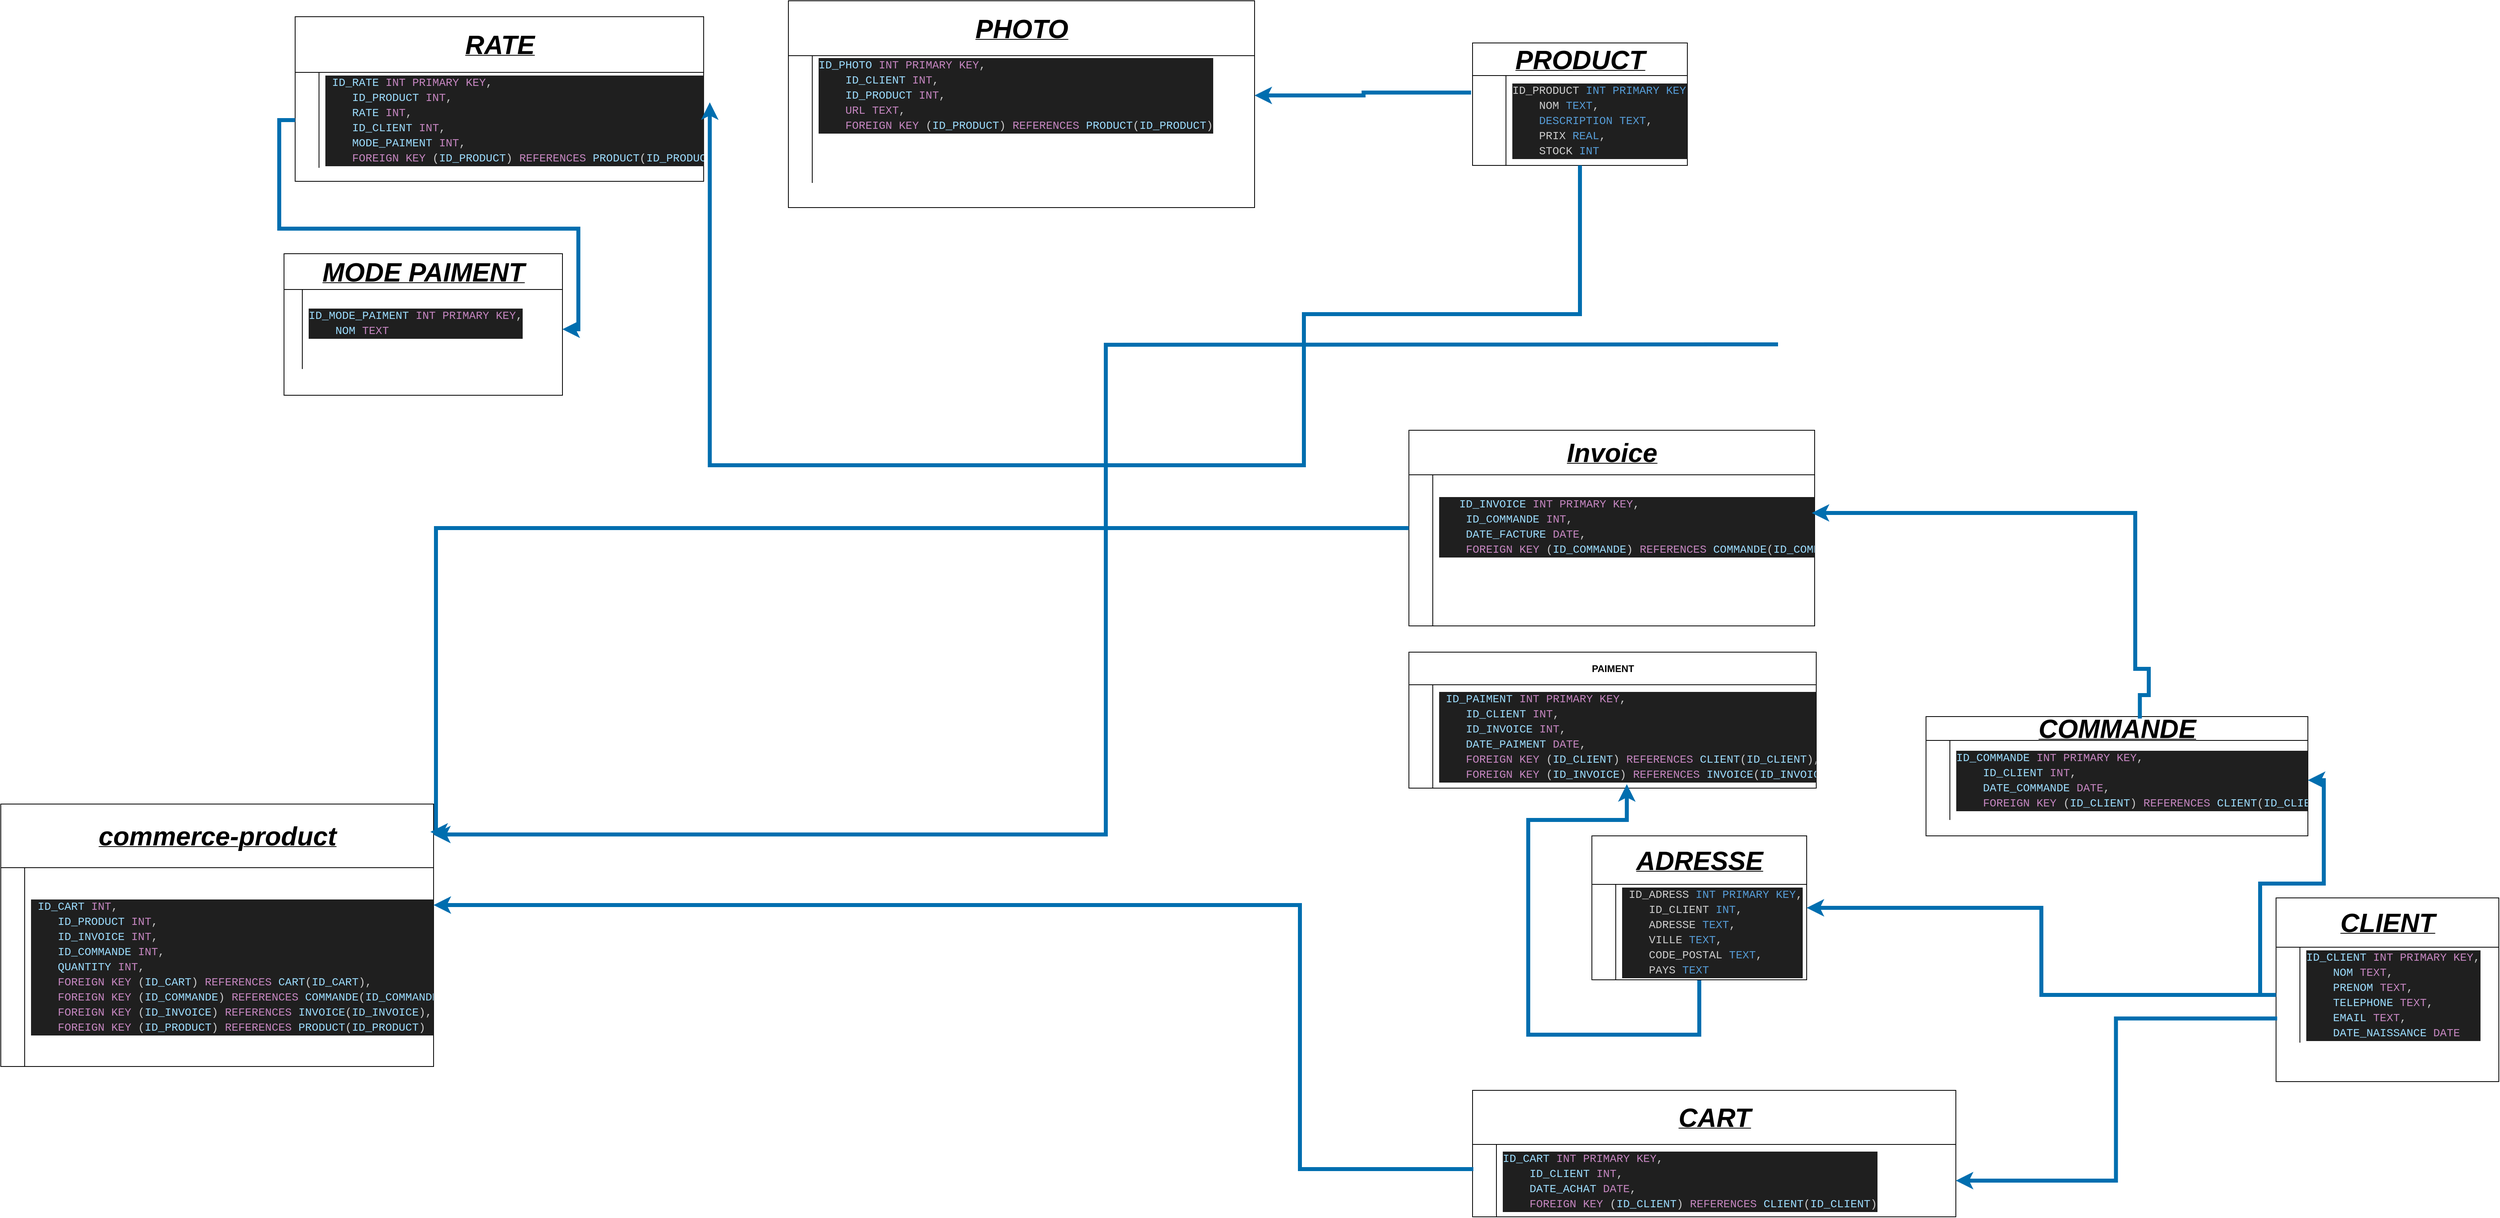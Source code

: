 <mxfile version="24.9.0">
  <diagram name="Page-1" id="jkGRrhL6is6etplA1ou-">
    <mxGraphModel dx="6066" dy="1950" grid="1" gridSize="10" guides="1" tooltips="1" connect="1" arrows="1" fold="1" page="1" pageScale="1" pageWidth="827" pageHeight="1169" math="0" shadow="0">
      <root>
        <mxCell id="0" />
        <mxCell id="1" parent="0" />
        <mxCell id="OiiSW6RC4-4PtO8-PXQO-1" value="PAIMENT" style="shape=table;startSize=41;container=1;collapsible=1;childLayout=tableLayout;fixedRows=1;rowLines=0;fontStyle=1;align=center;resizeLast=1;html=1;" vertex="1" parent="1">
          <mxGeometry x="-30" y="1329" width="512" height="171" as="geometry" />
        </mxCell>
        <mxCell id="OiiSW6RC4-4PtO8-PXQO-2" value="" style="shape=tableRow;horizontal=0;startSize=0;swimlaneHead=0;swimlaneBody=0;fillColor=none;collapsible=0;dropTarget=0;points=[[0,0.5],[1,0.5]];portConstraint=eastwest;top=0;left=0;right=0;bottom=0;" vertex="1" parent="OiiSW6RC4-4PtO8-PXQO-1">
          <mxGeometry y="41" width="512" height="130" as="geometry" />
        </mxCell>
        <mxCell id="OiiSW6RC4-4PtO8-PXQO-3" value="" style="shape=partialRectangle;connectable=0;fillColor=none;top=0;left=0;bottom=0;right=0;editable=1;overflow=hidden;whiteSpace=wrap;html=1;" vertex="1" parent="OiiSW6RC4-4PtO8-PXQO-2">
          <mxGeometry width="30" height="130" as="geometry">
            <mxRectangle width="30" height="130" as="alternateBounds" />
          </mxGeometry>
        </mxCell>
        <mxCell id="OiiSW6RC4-4PtO8-PXQO-4" value="&lt;div style=&quot;color: rgb(204, 204, 204); background-color: rgb(31, 31, 31); font-family: Consolas, &amp;quot;Courier New&amp;quot;, monospace; font-size: 14px; line-height: 19px; white-space: pre;&quot;&gt;&lt;div&gt;&amp;nbsp;&lt;span style=&quot;color: #9cdcfe;&quot;&gt;ID_PAIMENT&lt;/span&gt; &lt;span style=&quot;color: #c586c0;&quot;&gt;INT&lt;/span&gt; &lt;span style=&quot;color: #c586c0;&quot;&gt;PRIMARY&lt;/span&gt;&lt;span style=&quot;color: #569cd6;&quot;&gt; &lt;/span&gt;&lt;span style=&quot;color: #c586c0;&quot;&gt;KEY&lt;/span&gt;,&lt;/div&gt;&lt;div&gt;&amp;nbsp; &amp;nbsp; &lt;span style=&quot;color: #9cdcfe;&quot;&gt;ID_CLIENT&lt;/span&gt; &lt;span style=&quot;color: #c586c0;&quot;&gt;INT&lt;/span&gt;,&lt;/div&gt;&lt;div&gt;&amp;nbsp; &amp;nbsp; &lt;span style=&quot;color: #9cdcfe;&quot;&gt;ID_INVOICE&lt;/span&gt; &lt;span style=&quot;color: #c586c0;&quot;&gt;INT&lt;/span&gt;,&lt;/div&gt;&lt;div&gt;&amp;nbsp; &amp;nbsp; &lt;span style=&quot;color: #9cdcfe;&quot;&gt;DATE_PAIMENT&lt;/span&gt; &lt;span style=&quot;color: #c586c0;&quot;&gt;DATE&lt;/span&gt;,&lt;/div&gt;&lt;div&gt;&amp;nbsp; &amp;nbsp; &lt;span style=&quot;color: #c586c0;&quot;&gt;FOREIGN&lt;/span&gt;&lt;span style=&quot;color: #569cd6;&quot;&gt; &lt;/span&gt;&lt;span style=&quot;color: #c586c0;&quot;&gt;KEY&lt;/span&gt; (&lt;span style=&quot;color: #9cdcfe;&quot;&gt;ID_CLIENT&lt;/span&gt;) &lt;span style=&quot;color: #c586c0;&quot;&gt;REFERENCES&lt;/span&gt; &lt;span style=&quot;color: #9cdcfe;&quot;&gt;CLIENT&lt;/span&gt;(&lt;span style=&quot;color: #9cdcfe;&quot;&gt;ID_CLIENT&lt;/span&gt;),&lt;/div&gt;&lt;div&gt;&amp;nbsp; &amp;nbsp; &lt;span style=&quot;color: #c586c0;&quot;&gt;FOREIGN&lt;/span&gt;&lt;span style=&quot;color: #569cd6;&quot;&gt; &lt;/span&gt;&lt;span style=&quot;color: #c586c0;&quot;&gt;KEY&lt;/span&gt; (&lt;span style=&quot;color: #9cdcfe;&quot;&gt;ID_INVOICE&lt;/span&gt;) &lt;span style=&quot;color: #c586c0;&quot;&gt;REFERENCES&lt;/span&gt; &lt;span style=&quot;color: #9cdcfe;&quot;&gt;INVOICE&lt;/span&gt;(&lt;span style=&quot;color: #9cdcfe;&quot;&gt;ID_INVOICE&lt;/span&gt;)&lt;/div&gt;&lt;/div&gt;" style="shape=partialRectangle;connectable=0;fillColor=none;top=0;left=0;bottom=0;right=0;align=left;spacingLeft=6;overflow=hidden;whiteSpace=wrap;html=1;" vertex="1" parent="OiiSW6RC4-4PtO8-PXQO-2">
          <mxGeometry x="30" width="482" height="130" as="geometry">
            <mxRectangle width="482" height="130" as="alternateBounds" />
          </mxGeometry>
        </mxCell>
        <mxCell id="OiiSW6RC4-4PtO8-PXQO-5" value="&lt;i&gt;&lt;u&gt;&lt;font style=&quot;font-size: 33px;&quot;&gt;PRODUCT&lt;/font&gt;&lt;/u&gt;&lt;/i&gt;" style="shape=table;startSize=41;container=1;collapsible=1;childLayout=tableLayout;fixedRows=1;rowLines=0;fontStyle=1;align=center;resizeLast=1;html=1;" vertex="1" parent="1">
          <mxGeometry x="50" y="563" width="270" height="154" as="geometry" />
        </mxCell>
        <mxCell id="OiiSW6RC4-4PtO8-PXQO-6" value="" style="shape=tableRow;horizontal=0;startSize=0;swimlaneHead=0;swimlaneBody=0;fillColor=none;collapsible=0;dropTarget=0;points=[[0,0.5],[1,0.5]];portConstraint=eastwest;top=0;left=0;right=0;bottom=0;" vertex="1" parent="OiiSW6RC4-4PtO8-PXQO-5">
          <mxGeometry y="41" width="270" height="113" as="geometry" />
        </mxCell>
        <mxCell id="OiiSW6RC4-4PtO8-PXQO-7" value="" style="shape=partialRectangle;connectable=0;fillColor=none;top=0;left=0;bottom=0;right=0;editable=1;overflow=hidden;whiteSpace=wrap;html=1;" vertex="1" parent="OiiSW6RC4-4PtO8-PXQO-6">
          <mxGeometry width="42" height="113" as="geometry">
            <mxRectangle width="42" height="113" as="alternateBounds" />
          </mxGeometry>
        </mxCell>
        <mxCell id="OiiSW6RC4-4PtO8-PXQO-8" value="&lt;div style=&quot;color: rgb(204, 204, 204); background-color: rgb(31, 31, 31); font-family: Consolas, &amp;quot;Courier New&amp;quot;, monospace; font-size: 14px; line-height: 19px; white-space: pre;&quot;&gt;&lt;div&gt;ID_PRODUCT &lt;span style=&quot;color: #569cd6;&quot;&gt;INT&lt;/span&gt; &lt;span style=&quot;color: #569cd6;&quot;&gt;PRIMARY KEY&lt;/span&gt;,&lt;/div&gt;&lt;div&gt;&amp;nbsp; &amp;nbsp; NOM &lt;span style=&quot;color: #569cd6;&quot;&gt;TEXT&lt;/span&gt;,&lt;/div&gt;&lt;div&gt;&amp;nbsp; &amp;nbsp; &lt;span style=&quot;color: #569cd6;&quot;&gt;DESCRIPTION&lt;/span&gt; &lt;span style=&quot;color: #569cd6;&quot;&gt;TEXT&lt;/span&gt;,&lt;/div&gt;&lt;div&gt;&amp;nbsp; &amp;nbsp; PRIX &lt;span style=&quot;color: #569cd6;&quot;&gt;REAL&lt;/span&gt;,&lt;/div&gt;&lt;div&gt;&amp;nbsp; &amp;nbsp; STOCK &lt;span style=&quot;color: #569cd6;&quot;&gt;INT&lt;/span&gt;&lt;/div&gt;&lt;/div&gt;" style="shape=partialRectangle;connectable=0;fillColor=none;top=0;left=0;bottom=0;right=0;align=left;spacingLeft=6;overflow=hidden;whiteSpace=wrap;html=1;" vertex="1" parent="OiiSW6RC4-4PtO8-PXQO-6">
          <mxGeometry x="42" width="228" height="113" as="geometry">
            <mxRectangle width="228" height="113" as="alternateBounds" />
          </mxGeometry>
        </mxCell>
        <mxCell id="OiiSW6RC4-4PtO8-PXQO-19" value="&lt;i&gt;&lt;u&gt;&lt;font style=&quot;font-size: 33px;&quot;&gt;CART&lt;/font&gt;&lt;/u&gt;&lt;/i&gt;" style="shape=table;startSize=68;container=1;collapsible=1;childLayout=tableLayout;fixedRows=1;rowLines=0;fontStyle=1;align=center;resizeLast=1;html=1;" vertex="1" parent="1">
          <mxGeometry x="50" y="1880" width="607.5" height="159" as="geometry" />
        </mxCell>
        <mxCell id="OiiSW6RC4-4PtO8-PXQO-20" value="" style="shape=tableRow;horizontal=0;startSize=0;swimlaneHead=0;swimlaneBody=0;fillColor=none;collapsible=0;dropTarget=0;points=[[0,0.5],[1,0.5]];portConstraint=eastwest;top=0;left=0;right=0;bottom=0;" vertex="1" parent="OiiSW6RC4-4PtO8-PXQO-19">
          <mxGeometry y="68" width="607.5" height="91" as="geometry" />
        </mxCell>
        <mxCell id="OiiSW6RC4-4PtO8-PXQO-21" value="" style="shape=partialRectangle;connectable=0;fillColor=none;top=0;left=0;bottom=0;right=0;editable=1;overflow=hidden;whiteSpace=wrap;html=1;" vertex="1" parent="OiiSW6RC4-4PtO8-PXQO-20">
          <mxGeometry width="30" height="91" as="geometry">
            <mxRectangle width="30" height="91" as="alternateBounds" />
          </mxGeometry>
        </mxCell>
        <mxCell id="OiiSW6RC4-4PtO8-PXQO-22" value="&lt;div style=&quot;color: rgb(204, 204, 204); background-color: rgb(31, 31, 31); font-family: Consolas, &amp;quot;Courier New&amp;quot;, monospace; font-size: 14px; line-height: 19px; white-space: pre;&quot;&gt;&lt;div&gt;&lt;span style=&quot;color: #9cdcfe;&quot;&gt;ID_CART&lt;/span&gt; &lt;span style=&quot;color: #c586c0;&quot;&gt;INT&lt;/span&gt; &lt;span style=&quot;color: #c586c0;&quot;&gt;PRIMARY&lt;/span&gt;&lt;span style=&quot;color: #569cd6;&quot;&gt; &lt;/span&gt;&lt;span style=&quot;color: #c586c0;&quot;&gt;KEY&lt;/span&gt;,&lt;/div&gt;&lt;div&gt;&amp;nbsp; &amp;nbsp; &lt;span style=&quot;color: #9cdcfe;&quot;&gt;ID_CLIENT&lt;/span&gt; &lt;span style=&quot;color: #c586c0;&quot;&gt;INT&lt;/span&gt;,&lt;/div&gt;&lt;div&gt;&amp;nbsp; &amp;nbsp; &lt;span style=&quot;color: #9cdcfe;&quot;&gt;DATE_ACHAT&lt;/span&gt; &lt;span style=&quot;color: #c586c0;&quot;&gt;DATE&lt;/span&gt;,&lt;/div&gt;&lt;div&gt;&amp;nbsp; &amp;nbsp; &lt;span style=&quot;color: #c586c0;&quot;&gt;FOREIGN&lt;/span&gt;&lt;span style=&quot;color: #569cd6;&quot;&gt; &lt;/span&gt;&lt;span style=&quot;color: #c586c0;&quot;&gt;KEY&lt;/span&gt; (&lt;span style=&quot;color: #9cdcfe;&quot;&gt;ID_CLIENT&lt;/span&gt;) &lt;span style=&quot;color: #c586c0;&quot;&gt;REFERENCES&lt;/span&gt; &lt;span style=&quot;color: #9cdcfe;&quot;&gt;CLIENT&lt;/span&gt;(&lt;span style=&quot;color: #9cdcfe;&quot;&gt;ID_CLIENT&lt;/span&gt;)&lt;/div&gt;&lt;/div&gt;" style="shape=partialRectangle;connectable=0;fillColor=none;top=0;left=0;bottom=0;right=0;align=left;spacingLeft=6;overflow=hidden;whiteSpace=wrap;html=1;" vertex="1" parent="OiiSW6RC4-4PtO8-PXQO-20">
          <mxGeometry x="30" width="577.5" height="91" as="geometry">
            <mxRectangle width="577.5" height="91" as="alternateBounds" />
          </mxGeometry>
        </mxCell>
        <mxCell id="OiiSW6RC4-4PtO8-PXQO-23" value="&lt;i&gt;&lt;u&gt;&lt;font style=&quot;font-size: 33px;&quot;&gt;CLIENT&lt;/font&gt;&lt;/u&gt;&lt;/i&gt;" style="shape=table;startSize=62;container=1;collapsible=1;childLayout=tableLayout;fixedRows=1;rowLines=0;fontStyle=1;align=center;resizeLast=1;html=1;" vertex="1" parent="1">
          <mxGeometry x="1060" y="1638" width="280" height="231" as="geometry" />
        </mxCell>
        <mxCell id="OiiSW6RC4-4PtO8-PXQO-24" value="" style="shape=tableRow;horizontal=0;startSize=0;swimlaneHead=0;swimlaneBody=0;fillColor=none;collapsible=0;dropTarget=0;points=[[0,0.5],[1,0.5]];portConstraint=eastwest;top=0;left=0;right=0;bottom=0;" vertex="1" parent="OiiSW6RC4-4PtO8-PXQO-23">
          <mxGeometry y="62" width="280" height="120" as="geometry" />
        </mxCell>
        <mxCell id="OiiSW6RC4-4PtO8-PXQO-25" value="" style="shape=partialRectangle;connectable=0;fillColor=none;top=0;left=0;bottom=0;right=0;editable=1;overflow=hidden;whiteSpace=wrap;html=1;" vertex="1" parent="OiiSW6RC4-4PtO8-PXQO-24">
          <mxGeometry width="30" height="120" as="geometry">
            <mxRectangle width="30" height="120" as="alternateBounds" />
          </mxGeometry>
        </mxCell>
        <mxCell id="OiiSW6RC4-4PtO8-PXQO-26" value="&lt;div style=&quot;color: rgb(204, 204, 204); background-color: rgb(31, 31, 31); font-family: Consolas, &amp;quot;Courier New&amp;quot;, monospace; font-size: 14px; line-height: 19px; white-space: pre;&quot;&gt;&lt;div&gt;&lt;span style=&quot;color: #9cdcfe;&quot;&gt;ID_CLIENT&lt;/span&gt; &lt;span style=&quot;color: #c586c0;&quot;&gt;INT&lt;/span&gt; &lt;span style=&quot;color: #c586c0;&quot;&gt;PRIMARY&lt;/span&gt;&lt;span style=&quot;color: #569cd6;&quot;&gt; &lt;/span&gt;&lt;span style=&quot;color: #c586c0;&quot;&gt;KEY&lt;/span&gt;,&lt;/div&gt;&lt;div&gt;&amp;nbsp; &amp;nbsp; &lt;span style=&quot;color: #9cdcfe;&quot;&gt;NOM&lt;/span&gt; &lt;span style=&quot;color: #c586c0;&quot;&gt;TEXT&lt;/span&gt;,&lt;/div&gt;&lt;div&gt;&amp;nbsp; &amp;nbsp; &lt;span style=&quot;color: #9cdcfe;&quot;&gt;PRENOM&lt;/span&gt; &lt;span style=&quot;color: #c586c0;&quot;&gt;TEXT&lt;/span&gt;,&lt;/div&gt;&lt;div&gt;&amp;nbsp; &amp;nbsp; &lt;span style=&quot;color: #9cdcfe;&quot;&gt;TELEPHONE&lt;/span&gt; &lt;span style=&quot;color: #c586c0;&quot;&gt;TEXT&lt;/span&gt;,&lt;/div&gt;&lt;div&gt;&amp;nbsp; &amp;nbsp; &lt;span style=&quot;color: #9cdcfe;&quot;&gt;EMAIL&lt;/span&gt; &lt;span style=&quot;color: #c586c0;&quot;&gt;TEXT&lt;/span&gt;,&lt;/div&gt;&lt;div&gt;&amp;nbsp; &amp;nbsp; &lt;span style=&quot;color: #9cdcfe;&quot;&gt;DATE_NAISSANCE&lt;/span&gt; &lt;span style=&quot;color: #c586c0;&quot;&gt;DATE&lt;/span&gt;&lt;/div&gt;&lt;/div&gt;" style="shape=partialRectangle;connectable=0;fillColor=none;top=0;left=0;bottom=0;right=0;align=left;spacingLeft=6;overflow=hidden;whiteSpace=wrap;html=1;" vertex="1" parent="OiiSW6RC4-4PtO8-PXQO-24">
          <mxGeometry x="30" width="250" height="120" as="geometry">
            <mxRectangle width="250" height="120" as="alternateBounds" />
          </mxGeometry>
        </mxCell>
        <mxCell id="OiiSW6RC4-4PtO8-PXQO-27" value="&lt;i&gt;&lt;u&gt;&lt;font style=&quot;font-size: 33px;&quot;&gt;RATE&lt;/font&gt;&lt;/u&gt;&lt;/i&gt;" style="shape=table;startSize=70;container=1;collapsible=1;childLayout=tableLayout;fixedRows=1;rowLines=0;fontStyle=1;align=center;resizeLast=1;html=1;" vertex="1" parent="1">
          <mxGeometry x="-1430" y="530" width="513.5" height="207" as="geometry" />
        </mxCell>
        <mxCell id="OiiSW6RC4-4PtO8-PXQO-28" value="" style="shape=tableRow;horizontal=0;startSize=0;swimlaneHead=0;swimlaneBody=0;fillColor=none;collapsible=0;dropTarget=0;points=[[0,0.5],[1,0.5]];portConstraint=eastwest;top=0;left=0;right=0;bottom=0;" vertex="1" parent="OiiSW6RC4-4PtO8-PXQO-27">
          <mxGeometry y="70" width="513.5" height="120" as="geometry" />
        </mxCell>
        <mxCell id="OiiSW6RC4-4PtO8-PXQO-29" value="" style="shape=partialRectangle;connectable=0;fillColor=none;top=0;left=0;bottom=0;right=0;editable=1;overflow=hidden;whiteSpace=wrap;html=1;" vertex="1" parent="OiiSW6RC4-4PtO8-PXQO-28">
          <mxGeometry width="30" height="120" as="geometry">
            <mxRectangle width="30" height="120" as="alternateBounds" />
          </mxGeometry>
        </mxCell>
        <mxCell id="OiiSW6RC4-4PtO8-PXQO-30" value="&lt;div style=&quot;color: rgb(204, 204, 204); background-color: rgb(31, 31, 31); font-family: Consolas, &amp;quot;Courier New&amp;quot;, monospace; font-size: 14px; line-height: 19px; white-space: pre;&quot;&gt;&lt;div&gt;&amp;nbsp;&lt;span style=&quot;color: #9cdcfe;&quot;&gt;ID_RATE&lt;/span&gt; &lt;span style=&quot;color: #c586c0;&quot;&gt;INT&lt;/span&gt; &lt;span style=&quot;color: #c586c0;&quot;&gt;PRIMARY&lt;/span&gt;&lt;span style=&quot;color: #569cd6;&quot;&gt; &lt;/span&gt;&lt;span style=&quot;color: #c586c0;&quot;&gt;KEY&lt;/span&gt;,&lt;/div&gt;&lt;div&gt;&amp;nbsp; &amp;nbsp; &lt;span style=&quot;color: #9cdcfe;&quot;&gt;ID_PRODUCT&lt;/span&gt; &lt;span style=&quot;color: #c586c0;&quot;&gt;INT&lt;/span&gt;,&lt;/div&gt;&lt;div&gt;&amp;nbsp; &amp;nbsp; &lt;span style=&quot;color: #9cdcfe;&quot;&gt;RATE&lt;/span&gt; &lt;span style=&quot;color: #c586c0;&quot;&gt;INT&lt;/span&gt;,&lt;/div&gt;&lt;div&gt;&amp;nbsp; &amp;nbsp; &lt;span style=&quot;color: #9cdcfe;&quot;&gt;ID_CLIENT&lt;/span&gt; &lt;span style=&quot;color: #c586c0;&quot;&gt;INT&lt;/span&gt;,&lt;/div&gt;&lt;div&gt;&amp;nbsp; &amp;nbsp; &lt;span style=&quot;color: #9cdcfe;&quot;&gt;MODE_PAIMENT&lt;/span&gt; &lt;span style=&quot;color: #c586c0;&quot;&gt;INT&lt;/span&gt;,&lt;/div&gt;&lt;div&gt;&amp;nbsp; &amp;nbsp; &lt;span style=&quot;color: #c586c0;&quot;&gt;FOREIGN&lt;/span&gt;&lt;span style=&quot;color: #569cd6;&quot;&gt; &lt;/span&gt;&lt;span style=&quot;color: #c586c0;&quot;&gt;KEY&lt;/span&gt; (&lt;span style=&quot;color: #9cdcfe;&quot;&gt;ID_PRODUCT&lt;/span&gt;) &lt;span style=&quot;color: #c586c0;&quot;&gt;REFERENCES&lt;/span&gt; &lt;span style=&quot;color: #9cdcfe;&quot;&gt;PRODUCT&lt;/span&gt;(&lt;span style=&quot;color: #9cdcfe;&quot;&gt;ID_PRODUCT&lt;/span&gt;)&lt;/div&gt;&lt;/div&gt;" style="shape=partialRectangle;connectable=0;fillColor=none;top=0;left=0;bottom=0;right=0;align=left;spacingLeft=6;overflow=hidden;whiteSpace=wrap;html=1;" vertex="1" parent="OiiSW6RC4-4PtO8-PXQO-28">
          <mxGeometry x="30" width="483.5" height="120" as="geometry">
            <mxRectangle width="483.5" height="120" as="alternateBounds" />
          </mxGeometry>
        </mxCell>
        <mxCell id="OiiSW6RC4-4PtO8-PXQO-35" value="&lt;i&gt;&lt;u&gt;&lt;font style=&quot;font-size: 33px;&quot;&gt;MODE PAIMENT&lt;/font&gt;&lt;/u&gt;&lt;/i&gt;" style="shape=table;startSize=45;container=1;collapsible=1;childLayout=tableLayout;fixedRows=1;rowLines=0;fontStyle=1;align=center;resizeLast=1;html=1;" vertex="1" parent="1">
          <mxGeometry x="-1444" y="828" width="350" height="178" as="geometry" />
        </mxCell>
        <mxCell id="OiiSW6RC4-4PtO8-PXQO-36" value="" style="shape=tableRow;horizontal=0;startSize=0;swimlaneHead=0;swimlaneBody=0;fillColor=none;collapsible=0;dropTarget=0;points=[[0,0.5],[1,0.5]];portConstraint=eastwest;top=0;left=0;right=0;bottom=0;" vertex="1" parent="OiiSW6RC4-4PtO8-PXQO-35">
          <mxGeometry y="45" width="350" height="100" as="geometry" />
        </mxCell>
        <mxCell id="OiiSW6RC4-4PtO8-PXQO-37" value="" style="shape=partialRectangle;connectable=0;fillColor=none;top=0;left=0;bottom=0;right=0;editable=1;overflow=hidden;whiteSpace=wrap;html=1;" vertex="1" parent="OiiSW6RC4-4PtO8-PXQO-36">
          <mxGeometry width="23" height="100" as="geometry">
            <mxRectangle width="23" height="100" as="alternateBounds" />
          </mxGeometry>
        </mxCell>
        <mxCell id="OiiSW6RC4-4PtO8-PXQO-38" value="&#xa;&lt;div style=&quot;color: #cccccc;background-color: #1f1f1f;font-family: Consolas, &#39;Courier New&#39;, monospace;font-weight: normal;font-size: 14px;line-height: 19px;white-space: pre;&quot;&gt;&lt;div&gt;&lt;span style=&quot;color: #9cdcfe;&quot;&gt;ID_MODE_PAIMENT&lt;/span&gt;&lt;span style=&quot;color: #cccccc;&quot;&gt; &lt;/span&gt;&lt;span style=&quot;color: #c586c0;&quot;&gt;INT&lt;/span&gt;&lt;span style=&quot;color: #cccccc;&quot;&gt; &lt;/span&gt;&lt;span style=&quot;color: #c586c0;&quot;&gt;PRIMARY&lt;/span&gt;&lt;span style=&quot;color: #569cd6;&quot;&gt; &lt;/span&gt;&lt;span style=&quot;color: #c586c0;&quot;&gt;KEY&lt;/span&gt;&lt;span style=&quot;color: #cccccc;&quot;&gt;,&lt;/span&gt;&lt;/div&gt;&lt;div&gt;&lt;span style=&quot;color: #cccccc;&quot;&gt;&amp;nbsp; &amp;nbsp; &lt;/span&gt;&lt;span style=&quot;color: #9cdcfe;&quot;&gt;NOM&lt;/span&gt;&lt;span style=&quot;color: #cccccc;&quot;&gt; &lt;/span&gt;&lt;span style=&quot;color: #c586c0;&quot;&gt;TEXT&lt;/span&gt;&lt;/div&gt;&lt;/div&gt;&#xa;&#xa;" style="shape=partialRectangle;connectable=0;fillColor=none;top=0;left=0;bottom=0;right=0;align=left;spacingLeft=6;overflow=hidden;whiteSpace=wrap;html=1;" vertex="1" parent="OiiSW6RC4-4PtO8-PXQO-36">
          <mxGeometry x="23" width="327" height="100" as="geometry">
            <mxRectangle width="327" height="100" as="alternateBounds" />
          </mxGeometry>
        </mxCell>
        <mxCell id="OiiSW6RC4-4PtO8-PXQO-39" value="&lt;i&gt;&lt;u&gt;&lt;font style=&quot;font-size: 33px;&quot;&gt;COMMANDE&lt;/font&gt;&lt;/u&gt;&lt;/i&gt;" style="shape=table;startSize=30;container=1;collapsible=1;childLayout=tableLayout;fixedRows=1;rowLines=0;fontStyle=1;align=center;resizeLast=1;html=1;" vertex="1" parent="1">
          <mxGeometry x="620" y="1410" width="480" height="150" as="geometry" />
        </mxCell>
        <mxCell id="OiiSW6RC4-4PtO8-PXQO-40" value="" style="shape=tableRow;horizontal=0;startSize=0;swimlaneHead=0;swimlaneBody=0;fillColor=none;collapsible=0;dropTarget=0;points=[[0,0.5],[1,0.5]];portConstraint=eastwest;top=0;left=0;right=0;bottom=0;" vertex="1" parent="OiiSW6RC4-4PtO8-PXQO-39">
          <mxGeometry y="30" width="480" height="100" as="geometry" />
        </mxCell>
        <mxCell id="OiiSW6RC4-4PtO8-PXQO-41" value="" style="shape=partialRectangle;connectable=0;fillColor=none;top=0;left=0;bottom=0;right=0;editable=1;overflow=hidden;whiteSpace=wrap;html=1;" vertex="1" parent="OiiSW6RC4-4PtO8-PXQO-40">
          <mxGeometry width="30" height="100" as="geometry">
            <mxRectangle width="30" height="100" as="alternateBounds" />
          </mxGeometry>
        </mxCell>
        <mxCell id="OiiSW6RC4-4PtO8-PXQO-42" value="&lt;div style=&quot;color: rgb(204, 204, 204); background-color: rgb(31, 31, 31); font-family: Consolas, &amp;quot;Courier New&amp;quot;, monospace; font-size: 14px; line-height: 19px; white-space: pre;&quot;&gt;&lt;div&gt;&lt;span style=&quot;color: #9cdcfe;&quot;&gt;ID_COMMANDE&lt;/span&gt; &lt;span style=&quot;color: #c586c0;&quot;&gt;INT&lt;/span&gt; &lt;span style=&quot;color: #c586c0;&quot;&gt;PRIMARY&lt;/span&gt;&lt;span style=&quot;color: #569cd6;&quot;&gt; &lt;/span&gt;&lt;span style=&quot;color: #c586c0;&quot;&gt;KEY&lt;/span&gt;,&lt;/div&gt;&lt;div&gt;&amp;nbsp; &amp;nbsp; &lt;span style=&quot;color: #9cdcfe;&quot;&gt;ID_CLIENT&lt;/span&gt; &lt;span style=&quot;color: #c586c0;&quot;&gt;INT&lt;/span&gt;,&lt;/div&gt;&lt;div&gt;&amp;nbsp; &amp;nbsp; &lt;span style=&quot;color: #9cdcfe;&quot;&gt;DATE_COMMANDE&lt;/span&gt; &lt;span style=&quot;color: #c586c0;&quot;&gt;DATE&lt;/span&gt;,&lt;/div&gt;&lt;div&gt;&amp;nbsp; &amp;nbsp; &lt;span style=&quot;color: #c586c0;&quot;&gt;FOREIGN&lt;/span&gt;&lt;span style=&quot;color: #569cd6;&quot;&gt; &lt;/span&gt;&lt;span style=&quot;color: #c586c0;&quot;&gt;KEY&lt;/span&gt; (&lt;span style=&quot;color: #9cdcfe;&quot;&gt;ID_CLIENT&lt;/span&gt;) &lt;span style=&quot;color: #c586c0;&quot;&gt;REFERENCES&lt;/span&gt; &lt;span style=&quot;color: #9cdcfe;&quot;&gt;CLIENT&lt;/span&gt;(&lt;span style=&quot;color: #9cdcfe;&quot;&gt;ID_CLIENT&lt;/span&gt;)&lt;/div&gt;&lt;/div&gt;" style="shape=partialRectangle;connectable=0;fillColor=none;top=0;left=0;bottom=0;right=0;align=left;spacingLeft=6;overflow=hidden;whiteSpace=wrap;html=1;" vertex="1" parent="OiiSW6RC4-4PtO8-PXQO-40">
          <mxGeometry x="30" width="450" height="100" as="geometry">
            <mxRectangle width="450" height="100" as="alternateBounds" />
          </mxGeometry>
        </mxCell>
        <mxCell id="OiiSW6RC4-4PtO8-PXQO-43" style="edgeStyle=orthogonalEdgeStyle;rounded=0;orthogonalLoop=1;jettySize=auto;html=1;entryX=0.535;entryY=0.962;entryDx=0;entryDy=0;fillColor=#1ba1e2;strokeColor=#006EAF;strokeWidth=5;entryPerimeter=0;" edge="1" parent="1" target="OiiSW6RC4-4PtO8-PXQO-2" source="OiiSW6RC4-4PtO8-PXQO-32">
          <mxGeometry relative="1" as="geometry">
            <mxPoint x="1593" y="2164" as="sourcePoint" />
            <mxPoint x="-1096" y="2163.5" as="targetPoint" />
            <Array as="points">
              <mxPoint x="335" y="1810" />
              <mxPoint x="120" y="1810" />
              <mxPoint x="120" y="1540" />
              <mxPoint x="244" y="1540" />
            </Array>
          </mxGeometry>
        </mxCell>
        <mxCell id="OiiSW6RC4-4PtO8-PXQO-44" style="edgeStyle=orthogonalEdgeStyle;rounded=0;orthogonalLoop=1;jettySize=auto;html=1;entryX=1;entryY=0.5;entryDx=0;entryDy=0;exitX=0.005;exitY=0.747;exitDx=0;exitDy=0;exitPerimeter=0;fillColor=#1ba1e2;strokeColor=#006EAF;strokeWidth=5;" edge="1" parent="1" source="OiiSW6RC4-4PtO8-PXQO-24" target="OiiSW6RC4-4PtO8-PXQO-20">
          <mxGeometry relative="1" as="geometry" />
        </mxCell>
        <mxCell id="OiiSW6RC4-4PtO8-PXQO-45" value="&lt;i&gt;&lt;u&gt;&lt;font style=&quot;font-size: 33px;&quot;&gt;commerce-product&lt;/font&gt;&lt;/u&gt;&lt;/i&gt;" style="shape=table;startSize=80;container=1;collapsible=1;childLayout=tableLayout;fixedRows=1;rowLines=0;fontStyle=1;align=center;resizeLast=1;html=1;" vertex="1" parent="1">
          <mxGeometry x="-1800" y="1520" width="544" height="330" as="geometry" />
        </mxCell>
        <mxCell id="OiiSW6RC4-4PtO8-PXQO-46" value="" style="shape=tableRow;horizontal=0;startSize=0;swimlaneHead=0;swimlaneBody=0;fillColor=none;collapsible=0;dropTarget=0;points=[[0,0.5],[1,0.5]];portConstraint=eastwest;top=0;left=0;right=0;bottom=0;" vertex="1" parent="OiiSW6RC4-4PtO8-PXQO-45">
          <mxGeometry y="80" width="544" height="250" as="geometry" />
        </mxCell>
        <mxCell id="OiiSW6RC4-4PtO8-PXQO-47" value="" style="shape=partialRectangle;connectable=0;fillColor=none;top=0;left=0;bottom=0;right=0;editable=1;overflow=hidden;whiteSpace=wrap;html=1;" vertex="1" parent="OiiSW6RC4-4PtO8-PXQO-46">
          <mxGeometry width="30" height="250" as="geometry">
            <mxRectangle width="30" height="250" as="alternateBounds" />
          </mxGeometry>
        </mxCell>
        <mxCell id="OiiSW6RC4-4PtO8-PXQO-48" value="&lt;div style=&quot;color: rgb(204, 204, 204); background-color: rgb(31, 31, 31); font-family: Consolas, &amp;quot;Courier New&amp;quot;, monospace; font-size: 14px; line-height: 19px; white-space: pre;&quot;&gt;&lt;div&gt;&amp;nbsp;&lt;span style=&quot;color: #9cdcfe;&quot;&gt;ID_CART&lt;/span&gt; &lt;span style=&quot;color: #c586c0;&quot;&gt;INT&lt;/span&gt;,&lt;/div&gt;&lt;div&gt;&amp;nbsp; &amp;nbsp; &lt;span style=&quot;color: #9cdcfe;&quot;&gt;ID_PRODUCT&lt;/span&gt; &lt;span style=&quot;color: #c586c0;&quot;&gt;INT&lt;/span&gt;,&lt;/div&gt;&lt;div&gt;&amp;nbsp; &amp;nbsp; &lt;span style=&quot;color: #9cdcfe;&quot;&gt;ID_INVOICE&lt;/span&gt; &lt;span style=&quot;color: #c586c0;&quot;&gt;INT&lt;/span&gt;,&lt;/div&gt;&lt;div&gt;&amp;nbsp; &amp;nbsp; &lt;span style=&quot;color: #9cdcfe;&quot;&gt;ID_COMMANDE&lt;/span&gt; &lt;span style=&quot;color: #c586c0;&quot;&gt;INT&lt;/span&gt;,&lt;/div&gt;&lt;div&gt;&amp;nbsp; &amp;nbsp; &lt;span style=&quot;color: #9cdcfe;&quot;&gt;QUANTITY&lt;/span&gt; &lt;span style=&quot;color: #c586c0;&quot;&gt;INT&lt;/span&gt;,&lt;/div&gt;&lt;div&gt;&amp;nbsp; &amp;nbsp; &lt;span style=&quot;color: #c586c0;&quot;&gt;FOREIGN&lt;/span&gt;&lt;span style=&quot;color: #569cd6;&quot;&gt; &lt;/span&gt;&lt;span style=&quot;color: #c586c0;&quot;&gt;KEY&lt;/span&gt; (&lt;span style=&quot;color: #9cdcfe;&quot;&gt;ID_CART&lt;/span&gt;) &lt;span style=&quot;color: #c586c0;&quot;&gt;REFERENCES&lt;/span&gt; &lt;span style=&quot;color: #9cdcfe;&quot;&gt;CART&lt;/span&gt;(&lt;span style=&quot;color: #9cdcfe;&quot;&gt;ID_CART&lt;/span&gt;),&lt;/div&gt;&lt;div&gt;&amp;nbsp; &amp;nbsp; &lt;span style=&quot;color: #c586c0;&quot;&gt;FOREIGN&lt;/span&gt;&lt;span style=&quot;color: #569cd6;&quot;&gt; &lt;/span&gt;&lt;span style=&quot;color: #c586c0;&quot;&gt;KEY&lt;/span&gt; (&lt;span style=&quot;color: #9cdcfe;&quot;&gt;ID_COMMANDE&lt;/span&gt;) &lt;span style=&quot;color: #c586c0;&quot;&gt;REFERENCES&lt;/span&gt; &lt;span style=&quot;color: #9cdcfe;&quot;&gt;COMMANDE&lt;/span&gt;(&lt;span style=&quot;color: #9cdcfe;&quot;&gt;ID_COMMANDE&lt;/span&gt;),&lt;/div&gt;&lt;div&gt;&amp;nbsp; &amp;nbsp; &lt;span style=&quot;color: #c586c0;&quot;&gt;FOREIGN&lt;/span&gt;&lt;span style=&quot;color: #569cd6;&quot;&gt; &lt;/span&gt;&lt;span style=&quot;color: #c586c0;&quot;&gt;KEY&lt;/span&gt; (&lt;span style=&quot;color: #9cdcfe;&quot;&gt;ID_INVOICE&lt;/span&gt;) &lt;span style=&quot;color: #c586c0;&quot;&gt;REFERENCES&lt;/span&gt; &lt;span style=&quot;color: #9cdcfe;&quot;&gt;INVOICE&lt;/span&gt;(&lt;span style=&quot;color: #9cdcfe;&quot;&gt;ID_INVOICE&lt;/span&gt;),&lt;/div&gt;&lt;div&gt;&amp;nbsp; &amp;nbsp; &lt;span style=&quot;color: #c586c0;&quot;&gt;FOREIGN&lt;/span&gt;&lt;span style=&quot;color: #569cd6;&quot;&gt; &lt;/span&gt;&lt;span style=&quot;color: #c586c0;&quot;&gt;KEY&lt;/span&gt; (&lt;span style=&quot;color: #9cdcfe;&quot;&gt;ID_PRODUCT&lt;/span&gt;) &lt;span style=&quot;color: #c586c0;&quot;&gt;REFERENCES&lt;/span&gt; &lt;span style=&quot;color: #9cdcfe;&quot;&gt;PRODUCT&lt;/span&gt;(&lt;span style=&quot;color: #9cdcfe;&quot;&gt;ID_PRODUCT&lt;/span&gt;)&lt;/div&gt;&lt;/div&gt;" style="shape=partialRectangle;connectable=0;fillColor=none;top=0;left=0;bottom=0;right=0;align=left;spacingLeft=6;overflow=hidden;whiteSpace=wrap;html=1;" vertex="1" parent="OiiSW6RC4-4PtO8-PXQO-46">
          <mxGeometry x="30" width="514" height="250" as="geometry">
            <mxRectangle width="514" height="250" as="alternateBounds" />
          </mxGeometry>
        </mxCell>
        <mxCell id="OiiSW6RC4-4PtO8-PXQO-49" style="edgeStyle=orthogonalEdgeStyle;rounded=0;orthogonalLoop=1;jettySize=auto;html=1;fillColor=#1ba1e2;strokeColor=#006EAF;strokeWidth=5;" edge="1" parent="1" target="OiiSW6RC4-4PtO8-PXQO-46">
          <mxGeometry relative="1" as="geometry">
            <mxPoint x="51" y="1979" as="sourcePoint" />
            <Array as="points">
              <mxPoint x="-167" y="1979" />
              <mxPoint x="-167" y="1647" />
            </Array>
          </mxGeometry>
        </mxCell>
        <mxCell id="OiiSW6RC4-4PtO8-PXQO-50" value="&lt;i&gt;&lt;u&gt;&lt;font style=&quot;font-size: 33px;&quot;&gt;Invoice&lt;/font&gt;&lt;/u&gt;&lt;/i&gt;" style="shape=table;startSize=56;container=1;collapsible=1;childLayout=tableLayout;fixedRows=1;rowLines=0;fontStyle=1;align=center;resizeLast=1;html=1;" vertex="1" parent="1">
          <mxGeometry x="-30" y="1050" width="510" height="246" as="geometry" />
        </mxCell>
        <mxCell id="OiiSW6RC4-4PtO8-PXQO-51" value="" style="shape=tableRow;horizontal=0;startSize=0;swimlaneHead=0;swimlaneBody=0;fillColor=none;collapsible=0;dropTarget=0;points=[[0,0.5],[1,0.5]];portConstraint=eastwest;top=0;left=0;right=0;bottom=0;" vertex="1" parent="OiiSW6RC4-4PtO8-PXQO-50">
          <mxGeometry y="56" width="510" height="130" as="geometry" />
        </mxCell>
        <mxCell id="OiiSW6RC4-4PtO8-PXQO-52" value="" style="shape=partialRectangle;connectable=0;fillColor=none;top=0;left=0;bottom=0;right=0;editable=1;overflow=hidden;whiteSpace=wrap;html=1;" vertex="1" parent="OiiSW6RC4-4PtO8-PXQO-51">
          <mxGeometry width="30" height="130" as="geometry">
            <mxRectangle width="30" height="130" as="alternateBounds" />
          </mxGeometry>
        </mxCell>
        <mxCell id="OiiSW6RC4-4PtO8-PXQO-53" value="&lt;div style=&quot;color: rgb(204, 204, 204); background-color: rgb(31, 31, 31); font-family: Consolas, &amp;quot;Courier New&amp;quot;, monospace; font-size: 14px; line-height: 19px; white-space: pre;&quot;&gt;&lt;div style=&quot;line-height: 19px;&quot;&gt;&lt;div&gt;&amp;nbsp; &amp;nbsp;&lt;span style=&quot;color: #9cdcfe;&quot;&gt;ID_INVOICE&lt;/span&gt; &lt;span style=&quot;color: #c586c0;&quot;&gt;INT&lt;/span&gt; &lt;span style=&quot;color: #c586c0;&quot;&gt;PRIMARY&lt;/span&gt;&lt;span style=&quot;color: #569cd6;&quot;&gt; &lt;/span&gt;&lt;span style=&quot;color: #c586c0;&quot;&gt;KEY&lt;/span&gt;,&lt;/div&gt;&lt;div&gt;&amp;nbsp; &amp;nbsp; &lt;span style=&quot;color: #9cdcfe;&quot;&gt;ID_COMMANDE&lt;/span&gt; &lt;span style=&quot;color: #c586c0;&quot;&gt;INT&lt;/span&gt;,&lt;/div&gt;&lt;div&gt;&amp;nbsp; &amp;nbsp; &lt;span style=&quot;color: #9cdcfe;&quot;&gt;DATE_FACTURE&lt;/span&gt; &lt;span style=&quot;color: #c586c0;&quot;&gt;DATE&lt;/span&gt;,&lt;/div&gt;&lt;div&gt;&amp;nbsp; &amp;nbsp; &lt;span style=&quot;color: #c586c0;&quot;&gt;FOREIGN&lt;/span&gt;&lt;span style=&quot;color: #569cd6;&quot;&gt; &lt;/span&gt;&lt;span style=&quot;color: #c586c0;&quot;&gt;KEY&lt;/span&gt; (&lt;span style=&quot;color: #9cdcfe;&quot;&gt;ID_COMMANDE&lt;/span&gt;) &lt;span style=&quot;color: #c586c0;&quot;&gt;REFERENCES&lt;/span&gt; &lt;span style=&quot;color: #9cdcfe;&quot;&gt;COMMANDE&lt;/span&gt;(&lt;span style=&quot;color: #9cdcfe;&quot;&gt;ID_COMMANDE&lt;/span&gt;)&lt;/div&gt;&lt;/div&gt;&lt;/div&gt;" style="shape=partialRectangle;connectable=0;fillColor=none;top=0;left=0;bottom=0;right=0;align=left;spacingLeft=6;overflow=hidden;whiteSpace=wrap;html=1;" vertex="1" parent="OiiSW6RC4-4PtO8-PXQO-51">
          <mxGeometry x="30" width="480" height="130" as="geometry">
            <mxRectangle width="480" height="130" as="alternateBounds" />
          </mxGeometry>
        </mxCell>
        <mxCell id="OiiSW6RC4-4PtO8-PXQO-54" value="" style="shape=tableRow;horizontal=0;startSize=0;swimlaneHead=0;swimlaneBody=0;fillColor=none;collapsible=0;dropTarget=0;points=[[0,0.5],[1,0.5]];portConstraint=eastwest;top=0;left=0;right=0;bottom=0;" vertex="1" parent="OiiSW6RC4-4PtO8-PXQO-50">
          <mxGeometry y="186" width="510" height="30" as="geometry" />
        </mxCell>
        <mxCell id="OiiSW6RC4-4PtO8-PXQO-55" value="" style="shape=partialRectangle;connectable=0;fillColor=none;top=0;left=0;bottom=0;right=0;editable=1;overflow=hidden;whiteSpace=wrap;html=1;" vertex="1" parent="OiiSW6RC4-4PtO8-PXQO-54">
          <mxGeometry width="30" height="30" as="geometry">
            <mxRectangle width="30" height="30" as="alternateBounds" />
          </mxGeometry>
        </mxCell>
        <mxCell id="OiiSW6RC4-4PtO8-PXQO-56" value="" style="shape=partialRectangle;connectable=0;fillColor=none;top=0;left=0;bottom=0;right=0;align=left;spacingLeft=6;overflow=hidden;whiteSpace=wrap;html=1;" vertex="1" parent="OiiSW6RC4-4PtO8-PXQO-54">
          <mxGeometry x="30" width="480" height="30" as="geometry">
            <mxRectangle width="480" height="30" as="alternateBounds" />
          </mxGeometry>
        </mxCell>
        <mxCell id="OiiSW6RC4-4PtO8-PXQO-57" value="" style="shape=tableRow;horizontal=0;startSize=0;swimlaneHead=0;swimlaneBody=0;fillColor=none;collapsible=0;dropTarget=0;points=[[0,0.5],[1,0.5]];portConstraint=eastwest;top=0;left=0;right=0;bottom=0;" vertex="1" parent="OiiSW6RC4-4PtO8-PXQO-50">
          <mxGeometry y="216" width="510" height="30" as="geometry" />
        </mxCell>
        <mxCell id="OiiSW6RC4-4PtO8-PXQO-58" value="" style="shape=partialRectangle;connectable=0;fillColor=none;top=0;left=0;bottom=0;right=0;editable=1;overflow=hidden;whiteSpace=wrap;html=1;" vertex="1" parent="OiiSW6RC4-4PtO8-PXQO-57">
          <mxGeometry width="30" height="30" as="geometry">
            <mxRectangle width="30" height="30" as="alternateBounds" />
          </mxGeometry>
        </mxCell>
        <mxCell id="OiiSW6RC4-4PtO8-PXQO-59" value="" style="shape=partialRectangle;connectable=0;fillColor=none;top=0;left=0;bottom=0;right=0;align=left;spacingLeft=6;overflow=hidden;whiteSpace=wrap;html=1;" vertex="1" parent="OiiSW6RC4-4PtO8-PXQO-57">
          <mxGeometry x="30" width="480" height="30" as="geometry">
            <mxRectangle width="480" height="30" as="alternateBounds" />
          </mxGeometry>
        </mxCell>
        <mxCell id="OiiSW6RC4-4PtO8-PXQO-60" style="edgeStyle=orthogonalEdgeStyle;rounded=0;orthogonalLoop=1;jettySize=auto;html=1;entryX=1;entryY=0.5;entryDx=0;entryDy=0;fillColor=#1ba1e2;strokeColor=#006EAF;strokeWidth=5;" edge="1" parent="1" source="OiiSW6RC4-4PtO8-PXQO-24" target="OiiSW6RC4-4PtO8-PXQO-40">
          <mxGeometry relative="1" as="geometry" />
        </mxCell>
        <mxCell id="OiiSW6RC4-4PtO8-PXQO-61" style="edgeStyle=orthogonalEdgeStyle;rounded=0;orthogonalLoop=1;jettySize=auto;html=1;entryX=0.993;entryY=0.369;entryDx=0;entryDy=0;entryPerimeter=0;fillColor=#1ba1e2;strokeColor=#006EAF;strokeWidth=5;exitX=0.56;exitY=0.017;exitDx=0;exitDy=0;exitPerimeter=0;" edge="1" parent="1" source="OiiSW6RC4-4PtO8-PXQO-39" target="OiiSW6RC4-4PtO8-PXQO-51">
          <mxGeometry relative="1" as="geometry">
            <Array as="points">
              <mxPoint x="889" y="1383" />
              <mxPoint x="900" y="1383" />
              <mxPoint x="900" y="1350" />
              <mxPoint x="883" y="1350" />
              <mxPoint x="883" y="1154" />
            </Array>
          </mxGeometry>
        </mxCell>
        <mxCell id="OiiSW6RC4-4PtO8-PXQO-62" style="edgeStyle=orthogonalEdgeStyle;rounded=0;orthogonalLoop=1;jettySize=auto;html=1;fillColor=#1ba1e2;strokeColor=#006EAF;strokeWidth=5;" edge="1" parent="1" source="OiiSW6RC4-4PtO8-PXQO-50">
          <mxGeometry relative="1" as="geometry">
            <mxPoint x="-1260" y="1555" as="targetPoint" />
            <Array as="points">
              <mxPoint x="-1253" y="1555" />
            </Array>
          </mxGeometry>
        </mxCell>
        <mxCell id="OiiSW6RC4-4PtO8-PXQO-63" style="edgeStyle=orthogonalEdgeStyle;rounded=0;orthogonalLoop=1;jettySize=auto;html=1;entryX=0.999;entryY=0.116;entryDx=0;entryDy=0;entryPerimeter=0;fillColor=#1ba1e2;strokeColor=#006EAF;strokeWidth=5;" edge="1" parent="1" target="OiiSW6RC4-4PtO8-PXQO-45">
          <mxGeometry relative="1" as="geometry">
            <mxPoint x="434" y="942" as="sourcePoint" />
          </mxGeometry>
        </mxCell>
        <mxCell id="OiiSW6RC4-4PtO8-PXQO-64" style="edgeStyle=orthogonalEdgeStyle;rounded=0;orthogonalLoop=1;jettySize=auto;html=1;entryX=1.015;entryY=0.314;entryDx=0;entryDy=0;entryPerimeter=0;fillColor=#1ba1e2;strokeColor=#006EAF;strokeWidth=5;" edge="1" parent="1" source="OiiSW6RC4-4PtO8-PXQO-6" target="OiiSW6RC4-4PtO8-PXQO-28">
          <mxGeometry relative="1" as="geometry">
            <Array as="points">
              <mxPoint x="-162" y="904" />
              <mxPoint x="-162" y="1094" />
            </Array>
          </mxGeometry>
        </mxCell>
        <mxCell id="OiiSW6RC4-4PtO8-PXQO-65" style="edgeStyle=orthogonalEdgeStyle;rounded=0;orthogonalLoop=1;jettySize=auto;html=1;entryX=1;entryY=0.5;entryDx=0;entryDy=0;exitX=-0.007;exitY=0.189;exitDx=0;exitDy=0;exitPerimeter=0;fillColor=#1ba1e2;strokeColor=#006EAF;strokeWidth=5;" edge="1" parent="1" source="OiiSW6RC4-4PtO8-PXQO-6" target="OiiSW6RC4-4PtO8-PXQO-10">
          <mxGeometry relative="1" as="geometry" />
        </mxCell>
        <mxCell id="OiiSW6RC4-4PtO8-PXQO-66" style="edgeStyle=orthogonalEdgeStyle;rounded=0;orthogonalLoop=1;jettySize=auto;html=1;entryX=1;entryY=0.5;entryDx=0;entryDy=0;fillColor=#1ba1e2;strokeColor=#006EAF;strokeWidth=5;" edge="1" parent="1" source="OiiSW6RC4-4PtO8-PXQO-28" target="OiiSW6RC4-4PtO8-PXQO-36">
          <mxGeometry relative="1" as="geometry" />
        </mxCell>
        <mxCell id="OiiSW6RC4-4PtO8-PXQO-9" value="&lt;i&gt;&lt;u&gt;&lt;font style=&quot;font-size: 33px;&quot;&gt;PHOTO&lt;/font&gt;&lt;/u&gt;&lt;/i&gt;" style="shape=table;startSize=69;container=1;collapsible=1;childLayout=tableLayout;fixedRows=1;rowLines=0;fontStyle=1;align=center;resizeLast=1;html=1;" vertex="1" parent="1">
          <mxGeometry x="-810" y="510" width="586" height="260" as="geometry" />
        </mxCell>
        <mxCell id="OiiSW6RC4-4PtO8-PXQO-10" value="" style="shape=tableRow;horizontal=0;startSize=0;swimlaneHead=0;swimlaneBody=0;fillColor=none;collapsible=0;dropTarget=0;points=[[0,0.5],[1,0.5]];portConstraint=eastwest;top=0;left=0;right=0;bottom=0;" vertex="1" parent="OiiSW6RC4-4PtO8-PXQO-9">
          <mxGeometry y="69" width="586" height="100" as="geometry" />
        </mxCell>
        <mxCell id="OiiSW6RC4-4PtO8-PXQO-11" value="" style="shape=partialRectangle;connectable=0;fillColor=none;top=0;left=0;bottom=0;right=0;editable=1;overflow=hidden;whiteSpace=wrap;html=1;" vertex="1" parent="OiiSW6RC4-4PtO8-PXQO-10">
          <mxGeometry width="30" height="100" as="geometry">
            <mxRectangle width="30" height="100" as="alternateBounds" />
          </mxGeometry>
        </mxCell>
        <mxCell id="OiiSW6RC4-4PtO8-PXQO-12" value="&lt;div style=&quot;color: rgb(204, 204, 204); background-color: rgb(31, 31, 31); font-family: Consolas, &amp;quot;Courier New&amp;quot;, monospace; font-size: 14px; line-height: 19px; white-space: pre;&quot;&gt;&lt;div&gt;&lt;span style=&quot;color: #9cdcfe;&quot;&gt;ID_PHOTO&lt;/span&gt; &lt;span style=&quot;color: #c586c0;&quot;&gt;INT&lt;/span&gt; &lt;span style=&quot;color: #c586c0;&quot;&gt;PRIMARY&lt;/span&gt;&lt;span style=&quot;color: #569cd6;&quot;&gt; &lt;/span&gt;&lt;span style=&quot;color: #c586c0;&quot;&gt;KEY&lt;/span&gt;,&lt;/div&gt;&lt;div&gt;&amp;nbsp; &amp;nbsp; &lt;span style=&quot;color: #9cdcfe;&quot;&gt;ID_CLIENT&lt;/span&gt; &lt;span style=&quot;color: #c586c0;&quot;&gt;INT&lt;/span&gt;,&lt;/div&gt;&lt;div&gt;&amp;nbsp; &amp;nbsp; &lt;span style=&quot;color: #9cdcfe;&quot;&gt;ID_PRODUCT&lt;/span&gt; &lt;span style=&quot;color: #c586c0;&quot;&gt;INT&lt;/span&gt;,&lt;/div&gt;&lt;div&gt;&amp;nbsp; &amp;nbsp; &lt;span style=&quot;color: #c586c0;&quot;&gt;URL&lt;/span&gt; &lt;span style=&quot;color: #c586c0;&quot;&gt;TEXT&lt;/span&gt;,&lt;/div&gt;&lt;div&gt;&amp;nbsp; &amp;nbsp; &lt;span style=&quot;color: #c586c0;&quot;&gt;FOREIGN&lt;/span&gt;&lt;span style=&quot;color: #569cd6;&quot;&gt; &lt;/span&gt;&lt;span style=&quot;color: #c586c0;&quot;&gt;KEY&lt;/span&gt; (&lt;span style=&quot;color: #9cdcfe;&quot;&gt;ID_PRODUCT&lt;/span&gt;) &lt;span style=&quot;color: #c586c0;&quot;&gt;REFERENCES&lt;/span&gt; &lt;span style=&quot;color: #9cdcfe;&quot;&gt;PRODUCT&lt;/span&gt;(&lt;span style=&quot;color: #9cdcfe;&quot;&gt;ID_PRODUCT&lt;/span&gt;)&lt;/div&gt;&lt;/div&gt;" style="shape=partialRectangle;connectable=0;fillColor=none;top=0;left=0;bottom=0;right=0;align=left;spacingLeft=6;overflow=hidden;whiteSpace=wrap;html=1;" vertex="1" parent="OiiSW6RC4-4PtO8-PXQO-10">
          <mxGeometry x="30" width="556" height="100" as="geometry">
            <mxRectangle width="556" height="100" as="alternateBounds" />
          </mxGeometry>
        </mxCell>
        <mxCell id="OiiSW6RC4-4PtO8-PXQO-13" value="" style="shape=tableRow;horizontal=0;startSize=0;swimlaneHead=0;swimlaneBody=0;fillColor=none;collapsible=0;dropTarget=0;points=[[0,0.5],[1,0.5]];portConstraint=eastwest;top=0;left=0;right=0;bottom=0;" vertex="1" parent="OiiSW6RC4-4PtO8-PXQO-9">
          <mxGeometry y="169" width="586" height="30" as="geometry" />
        </mxCell>
        <mxCell id="OiiSW6RC4-4PtO8-PXQO-14" value="" style="shape=partialRectangle;connectable=0;fillColor=none;top=0;left=0;bottom=0;right=0;editable=1;overflow=hidden;whiteSpace=wrap;html=1;" vertex="1" parent="OiiSW6RC4-4PtO8-PXQO-13">
          <mxGeometry width="30" height="30" as="geometry">
            <mxRectangle width="30" height="30" as="alternateBounds" />
          </mxGeometry>
        </mxCell>
        <mxCell id="OiiSW6RC4-4PtO8-PXQO-15" value="" style="shape=partialRectangle;connectable=0;fillColor=none;top=0;left=0;bottom=0;right=0;align=left;spacingLeft=6;overflow=hidden;whiteSpace=wrap;html=1;" vertex="1" parent="OiiSW6RC4-4PtO8-PXQO-13">
          <mxGeometry x="30" width="556" height="30" as="geometry">
            <mxRectangle width="556" height="30" as="alternateBounds" />
          </mxGeometry>
        </mxCell>
        <mxCell id="OiiSW6RC4-4PtO8-PXQO-16" value="" style="shape=tableRow;horizontal=0;startSize=0;swimlaneHead=0;swimlaneBody=0;fillColor=none;collapsible=0;dropTarget=0;points=[[0,0.5],[1,0.5]];portConstraint=eastwest;top=0;left=0;right=0;bottom=0;" vertex="1" parent="OiiSW6RC4-4PtO8-PXQO-9">
          <mxGeometry y="199" width="586" height="30" as="geometry" />
        </mxCell>
        <mxCell id="OiiSW6RC4-4PtO8-PXQO-17" value="" style="shape=partialRectangle;connectable=0;fillColor=none;top=0;left=0;bottom=0;right=0;editable=1;overflow=hidden;whiteSpace=wrap;html=1;" vertex="1" parent="OiiSW6RC4-4PtO8-PXQO-16">
          <mxGeometry width="30" height="30" as="geometry">
            <mxRectangle width="30" height="30" as="alternateBounds" />
          </mxGeometry>
        </mxCell>
        <mxCell id="OiiSW6RC4-4PtO8-PXQO-18" value="" style="shape=partialRectangle;connectable=0;fillColor=none;top=0;left=0;bottom=0;right=0;align=left;spacingLeft=6;overflow=hidden;whiteSpace=wrap;html=1;" vertex="1" parent="OiiSW6RC4-4PtO8-PXQO-16">
          <mxGeometry x="30" width="556" height="30" as="geometry">
            <mxRectangle width="556" height="30" as="alternateBounds" />
          </mxGeometry>
        </mxCell>
        <mxCell id="OiiSW6RC4-4PtO8-PXQO-69" value="" style="edgeStyle=orthogonalEdgeStyle;rounded=0;orthogonalLoop=1;jettySize=auto;html=1;fillColor=#1ba1e2;strokeColor=#006EAF;strokeWidth=5;" edge="1" parent="1" source="OiiSW6RC4-4PtO8-PXQO-24" target="OiiSW6RC4-4PtO8-PXQO-31">
          <mxGeometry relative="1" as="geometry">
            <mxPoint x="2087" y="2104" as="targetPoint" />
            <mxPoint x="1170" y="1782" as="sourcePoint" />
          </mxGeometry>
        </mxCell>
        <mxCell id="OiiSW6RC4-4PtO8-PXQO-31" value="&lt;i&gt;&lt;u&gt;&lt;font style=&quot;font-size: 33px;&quot;&gt;ADRESSE&lt;/font&gt;&lt;/u&gt;&lt;/i&gt;" style="shape=table;startSize=61;container=1;collapsible=1;childLayout=tableLayout;fixedRows=1;rowLines=0;fontStyle=1;align=center;resizeLast=1;html=1;" vertex="1" parent="1">
          <mxGeometry x="200" y="1560" width="270" height="181" as="geometry" />
        </mxCell>
        <mxCell id="OiiSW6RC4-4PtO8-PXQO-32" value="" style="shape=tableRow;horizontal=0;startSize=0;swimlaneHead=0;swimlaneBody=0;fillColor=none;collapsible=0;dropTarget=0;points=[[0,0.5],[1,0.5]];portConstraint=eastwest;top=0;left=0;right=0;bottom=0;" vertex="1" parent="OiiSW6RC4-4PtO8-PXQO-31">
          <mxGeometry y="61" width="270" height="120" as="geometry" />
        </mxCell>
        <mxCell id="OiiSW6RC4-4PtO8-PXQO-33" value="" style="shape=partialRectangle;connectable=0;fillColor=none;top=0;left=0;bottom=0;right=0;editable=1;overflow=hidden;whiteSpace=wrap;html=1;" vertex="1" parent="OiiSW6RC4-4PtO8-PXQO-32">
          <mxGeometry width="30" height="120" as="geometry">
            <mxRectangle width="30" height="120" as="alternateBounds" />
          </mxGeometry>
        </mxCell>
        <mxCell id="OiiSW6RC4-4PtO8-PXQO-34" value="&lt;div style=&quot;color: rgb(204, 204, 204); background-color: rgb(31, 31, 31); font-family: Consolas, &amp;quot;Courier New&amp;quot;, monospace; font-size: 14px; line-height: 19px; white-space: pre;&quot;&gt;&lt;div&gt;&amp;nbsp;ID_ADRESS &lt;span style=&quot;color: #569cd6;&quot;&gt;INT&lt;/span&gt; &lt;span style=&quot;color: #569cd6;&quot;&gt;PRIMARY KEY&lt;/span&gt;,&lt;/div&gt;&lt;div&gt;&amp;nbsp; &amp;nbsp; ID_CLIENT &lt;span style=&quot;color: #569cd6;&quot;&gt;INT&lt;/span&gt;,&lt;/div&gt;&lt;div&gt;&amp;nbsp; &amp;nbsp; ADRESSE &lt;span style=&quot;color: #569cd6;&quot;&gt;TEXT&lt;/span&gt;,&lt;/div&gt;&lt;div&gt;&amp;nbsp; &amp;nbsp; VILLE &lt;span style=&quot;color: #569cd6;&quot;&gt;TEXT&lt;/span&gt;,&lt;/div&gt;&lt;div&gt;&amp;nbsp; &amp;nbsp; CODE_POSTAL &lt;span style=&quot;color: #569cd6;&quot;&gt;TEXT&lt;/span&gt;,&lt;/div&gt;&lt;div&gt;&amp;nbsp; &amp;nbsp; PAYS &lt;span style=&quot;color: #569cd6;&quot;&gt;TEXT&lt;/span&gt;&lt;/div&gt;&lt;/div&gt;" style="shape=partialRectangle;connectable=0;fillColor=none;top=0;left=0;bottom=0;right=0;align=left;spacingLeft=6;overflow=hidden;whiteSpace=wrap;html=1;" vertex="1" parent="OiiSW6RC4-4PtO8-PXQO-32">
          <mxGeometry x="30" width="240" height="120" as="geometry">
            <mxRectangle width="240" height="120" as="alternateBounds" />
          </mxGeometry>
        </mxCell>
      </root>
    </mxGraphModel>
  </diagram>
</mxfile>
